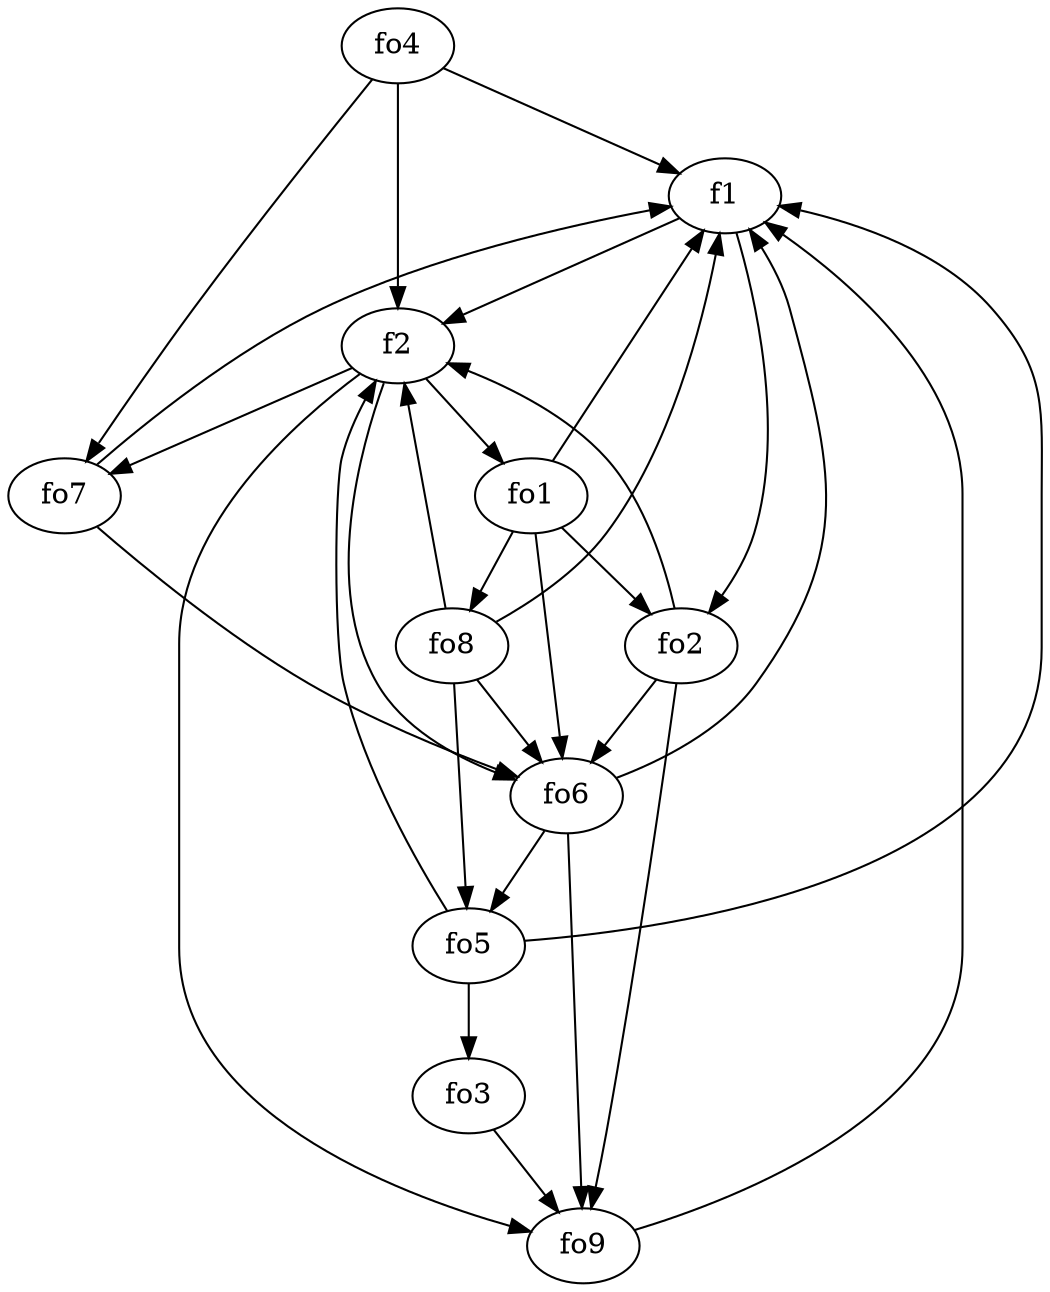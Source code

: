strict digraph  {
f1;
f2;
fo1;
fo2;
fo3;
fo4;
fo5;
fo6;
fo7;
fo8;
fo9;
f1 -> f2  [weight=2];
f1 -> fo2  [weight=2];
f2 -> fo6  [weight=2];
f2 -> fo9  [weight=2];
f2 -> fo7  [weight=2];
f2 -> fo1  [weight=2];
fo1 -> fo8  [weight=2];
fo1 -> f1  [weight=2];
fo1 -> fo2  [weight=2];
fo1 -> fo6  [weight=2];
fo2 -> fo6  [weight=2];
fo2 -> f2  [weight=2];
fo2 -> fo9  [weight=2];
fo3 -> fo9  [weight=2];
fo4 -> f2  [weight=2];
fo4 -> f1  [weight=2];
fo4 -> fo7  [weight=2];
fo5 -> fo3  [weight=2];
fo5 -> f1  [weight=2];
fo5 -> f2  [weight=2];
fo6 -> fo9  [weight=2];
fo6 -> f1  [weight=2];
fo6 -> fo5  [weight=2];
fo7 -> fo6  [weight=2];
fo7 -> f1  [weight=2];
fo8 -> fo6  [weight=2];
fo8 -> fo5  [weight=2];
fo8 -> f1  [weight=2];
fo8 -> f2  [weight=2];
fo9 -> f1  [weight=2];
}
